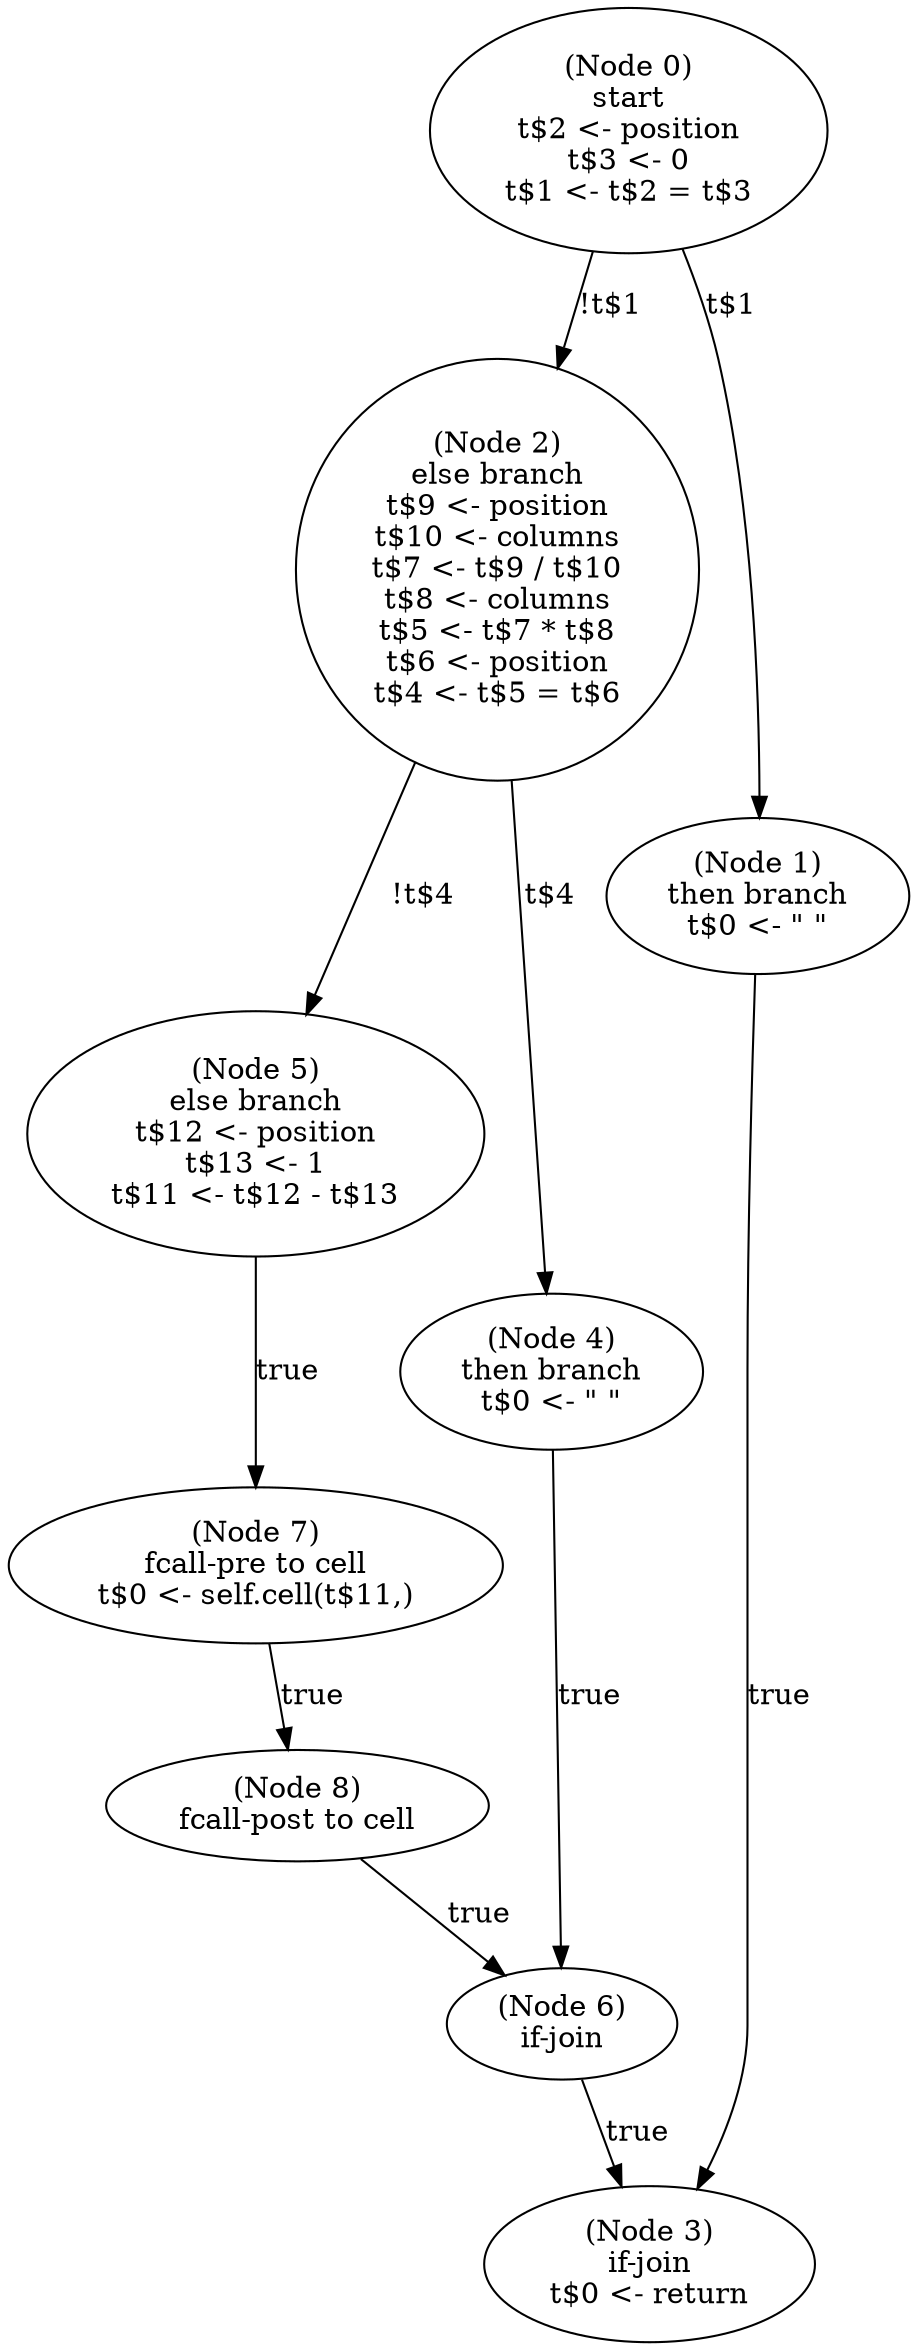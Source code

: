 digraph west_pre {
  n0 [label="(Node 0)\nstart\nt$2 <- position\nt$3 <- 0\nt$1 <- t$2 = t$3\n"];
 n0 -> n2 [label="!t$1"];
 n0 -> n1 [label="t$1"];
  n1 [label="(Node 1)\nthen branch\nt$0 <- \" \"\n"];
 n1 -> n3 [label="true"];
  n2 [label="(Node 2)\nelse branch\nt$9 <- position\nt$10 <- columns\nt$7 <- t$9 / t$10\nt$8 <- columns\nt$5 <- t$7 * t$8\nt$6 <- position\nt$4 <- t$5 = t$6\n"];
 n2 -> n5 [label="!t$4"];
 n2 -> n4 [label="t$4"];
  n3 [label="(Node 3)\nif-join\nt$0 <- return\n"];
  n4 [label="(Node 4)\nthen branch\nt$0 <- \" \"\n"];
 n4 -> n6 [label="true"];
  n5 [label="(Node 5)\nelse branch\nt$12 <- position\nt$13 <- 1\nt$11 <- t$12 - t$13\n"];
 n5 -> n7 [label="true"];
  n6 [label="(Node 6)\nif-join\n"];
 n6 -> n3 [label="true"];
  n7 [label="(Node 7)\nfcall-pre to cell\nt$0 <- self.cell(t$11,)\n"];
 n7 -> n8 [label="true"];
  n8 [label="(Node 8)\nfcall-post to cell\n"];
 n8 -> n6 [label="true"];
}
